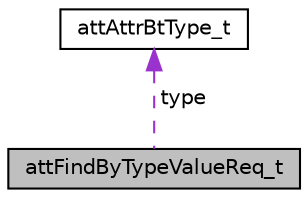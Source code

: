 digraph "attFindByTypeValueReq_t"
{
  edge [fontname="Helvetica",fontsize="10",labelfontname="Helvetica",labelfontsize="10"];
  node [fontname="Helvetica",fontsize="10",shape=record];
  Node1 [label="attFindByTypeValueReq_t",height=0.2,width=0.4,color="black", fillcolor="grey75", style="filled" fontcolor="black"];
  Node2 -> Node1 [dir="back",color="darkorchid3",fontsize="10",style="dashed",label=" type" ,fontname="Helvetica"];
  Node2 [label="attAttrBtType_t",height=0.2,width=0.4,color="black", fillcolor="white", style="filled",URL="$structatt_attr_bt_type__t.html"];
}
